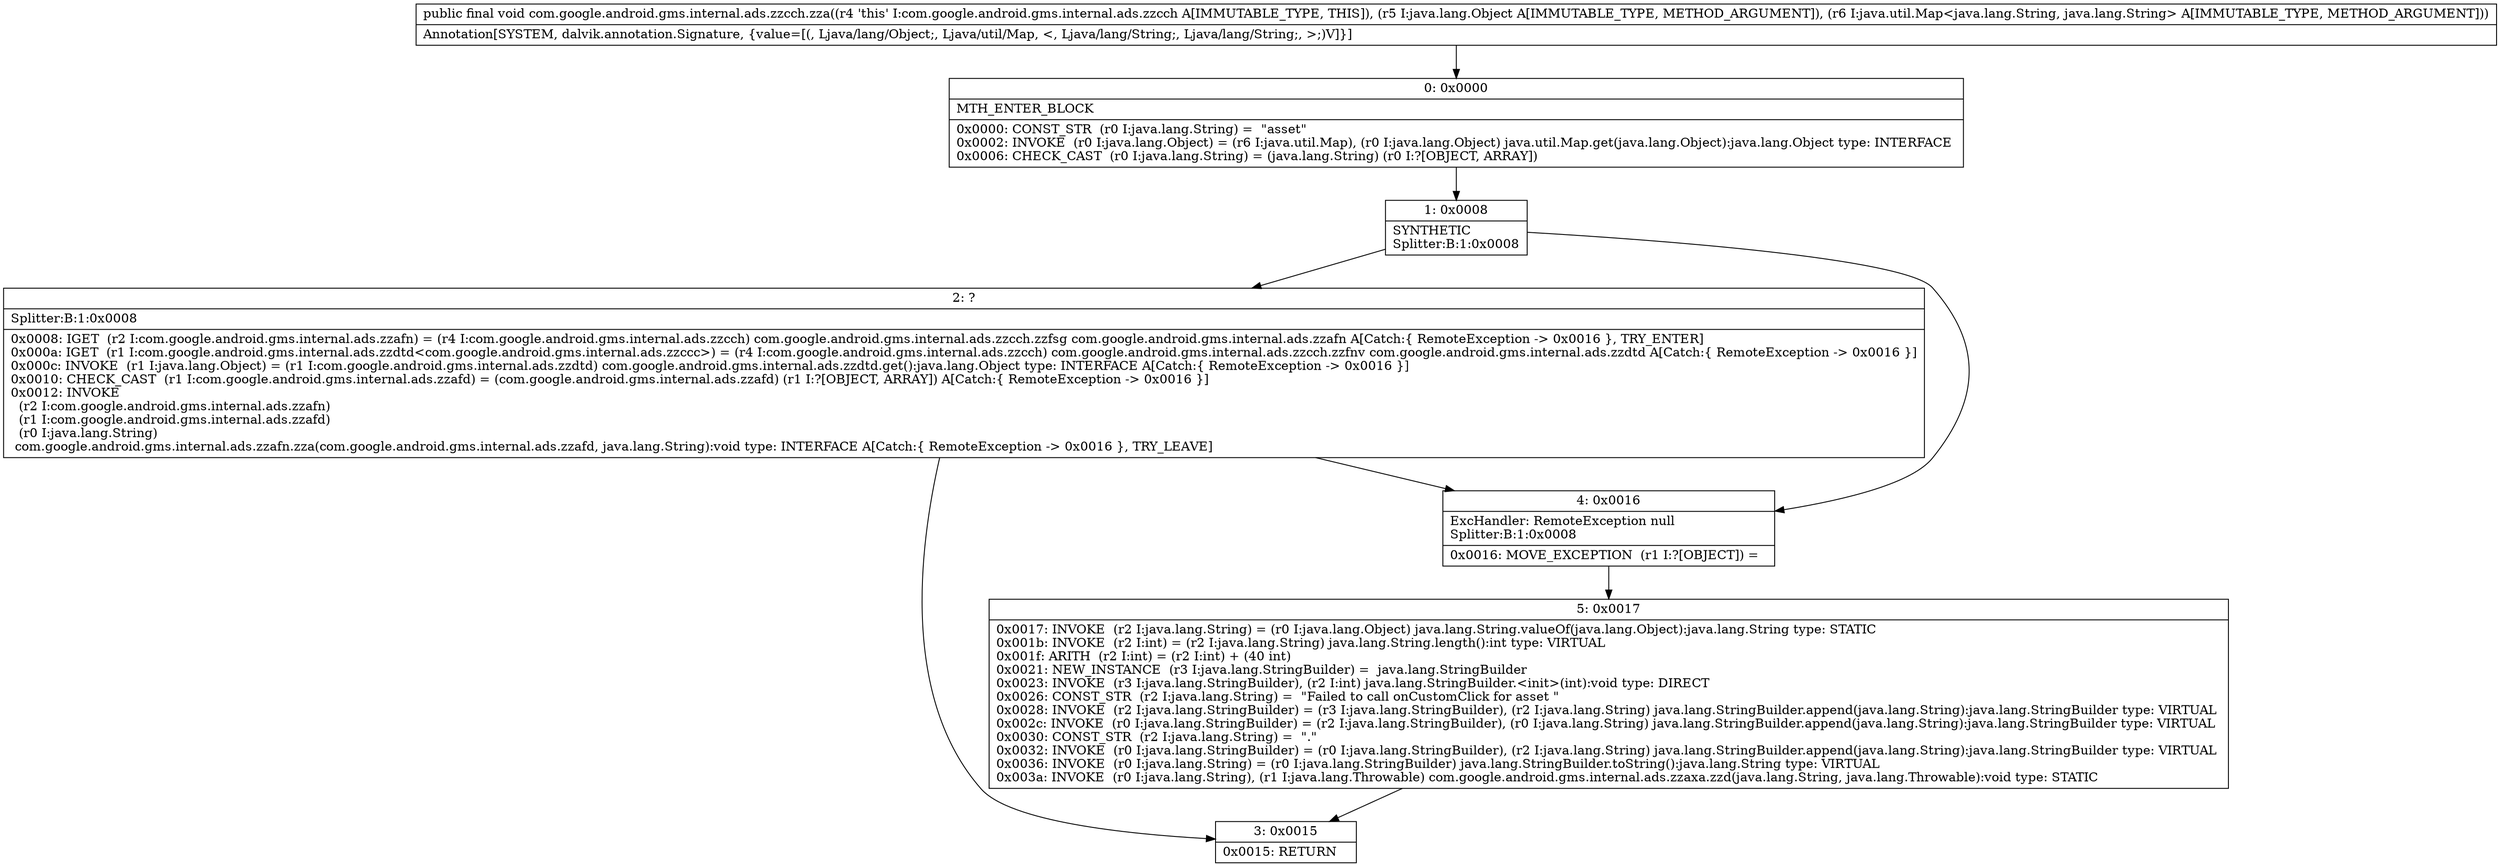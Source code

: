 digraph "CFG forcom.google.android.gms.internal.ads.zzcch.zza(Ljava\/lang\/Object;Ljava\/util\/Map;)V" {
Node_0 [shape=record,label="{0\:\ 0x0000|MTH_ENTER_BLOCK\l|0x0000: CONST_STR  (r0 I:java.lang.String) =  \"asset\" \l0x0002: INVOKE  (r0 I:java.lang.Object) = (r6 I:java.util.Map), (r0 I:java.lang.Object) java.util.Map.get(java.lang.Object):java.lang.Object type: INTERFACE \l0x0006: CHECK_CAST  (r0 I:java.lang.String) = (java.lang.String) (r0 I:?[OBJECT, ARRAY]) \l}"];
Node_1 [shape=record,label="{1\:\ 0x0008|SYNTHETIC\lSplitter:B:1:0x0008\l}"];
Node_2 [shape=record,label="{2\:\ ?|Splitter:B:1:0x0008\l|0x0008: IGET  (r2 I:com.google.android.gms.internal.ads.zzafn) = (r4 I:com.google.android.gms.internal.ads.zzcch) com.google.android.gms.internal.ads.zzcch.zzfsg com.google.android.gms.internal.ads.zzafn A[Catch:\{ RemoteException \-\> 0x0016 \}, TRY_ENTER]\l0x000a: IGET  (r1 I:com.google.android.gms.internal.ads.zzdtd\<com.google.android.gms.internal.ads.zzccc\>) = (r4 I:com.google.android.gms.internal.ads.zzcch) com.google.android.gms.internal.ads.zzcch.zzfnv com.google.android.gms.internal.ads.zzdtd A[Catch:\{ RemoteException \-\> 0x0016 \}]\l0x000c: INVOKE  (r1 I:java.lang.Object) = (r1 I:com.google.android.gms.internal.ads.zzdtd) com.google.android.gms.internal.ads.zzdtd.get():java.lang.Object type: INTERFACE A[Catch:\{ RemoteException \-\> 0x0016 \}]\l0x0010: CHECK_CAST  (r1 I:com.google.android.gms.internal.ads.zzafd) = (com.google.android.gms.internal.ads.zzafd) (r1 I:?[OBJECT, ARRAY]) A[Catch:\{ RemoteException \-\> 0x0016 \}]\l0x0012: INVOKE  \l  (r2 I:com.google.android.gms.internal.ads.zzafn)\l  (r1 I:com.google.android.gms.internal.ads.zzafd)\l  (r0 I:java.lang.String)\l com.google.android.gms.internal.ads.zzafn.zza(com.google.android.gms.internal.ads.zzafd, java.lang.String):void type: INTERFACE A[Catch:\{ RemoteException \-\> 0x0016 \}, TRY_LEAVE]\l}"];
Node_3 [shape=record,label="{3\:\ 0x0015|0x0015: RETURN   \l}"];
Node_4 [shape=record,label="{4\:\ 0x0016|ExcHandler: RemoteException null\lSplitter:B:1:0x0008\l|0x0016: MOVE_EXCEPTION  (r1 I:?[OBJECT]) =  \l}"];
Node_5 [shape=record,label="{5\:\ 0x0017|0x0017: INVOKE  (r2 I:java.lang.String) = (r0 I:java.lang.Object) java.lang.String.valueOf(java.lang.Object):java.lang.String type: STATIC \l0x001b: INVOKE  (r2 I:int) = (r2 I:java.lang.String) java.lang.String.length():int type: VIRTUAL \l0x001f: ARITH  (r2 I:int) = (r2 I:int) + (40 int) \l0x0021: NEW_INSTANCE  (r3 I:java.lang.StringBuilder) =  java.lang.StringBuilder \l0x0023: INVOKE  (r3 I:java.lang.StringBuilder), (r2 I:int) java.lang.StringBuilder.\<init\>(int):void type: DIRECT \l0x0026: CONST_STR  (r2 I:java.lang.String) =  \"Failed to call onCustomClick for asset \" \l0x0028: INVOKE  (r2 I:java.lang.StringBuilder) = (r3 I:java.lang.StringBuilder), (r2 I:java.lang.String) java.lang.StringBuilder.append(java.lang.String):java.lang.StringBuilder type: VIRTUAL \l0x002c: INVOKE  (r0 I:java.lang.StringBuilder) = (r2 I:java.lang.StringBuilder), (r0 I:java.lang.String) java.lang.StringBuilder.append(java.lang.String):java.lang.StringBuilder type: VIRTUAL \l0x0030: CONST_STR  (r2 I:java.lang.String) =  \".\" \l0x0032: INVOKE  (r0 I:java.lang.StringBuilder) = (r0 I:java.lang.StringBuilder), (r2 I:java.lang.String) java.lang.StringBuilder.append(java.lang.String):java.lang.StringBuilder type: VIRTUAL \l0x0036: INVOKE  (r0 I:java.lang.String) = (r0 I:java.lang.StringBuilder) java.lang.StringBuilder.toString():java.lang.String type: VIRTUAL \l0x003a: INVOKE  (r0 I:java.lang.String), (r1 I:java.lang.Throwable) com.google.android.gms.internal.ads.zzaxa.zzd(java.lang.String, java.lang.Throwable):void type: STATIC \l}"];
MethodNode[shape=record,label="{public final void com.google.android.gms.internal.ads.zzcch.zza((r4 'this' I:com.google.android.gms.internal.ads.zzcch A[IMMUTABLE_TYPE, THIS]), (r5 I:java.lang.Object A[IMMUTABLE_TYPE, METHOD_ARGUMENT]), (r6 I:java.util.Map\<java.lang.String, java.lang.String\> A[IMMUTABLE_TYPE, METHOD_ARGUMENT]))  | Annotation[SYSTEM, dalvik.annotation.Signature, \{value=[(, Ljava\/lang\/Object;, Ljava\/util\/Map, \<, Ljava\/lang\/String;, Ljava\/lang\/String;, \>;)V]\}]\l}"];
MethodNode -> Node_0;
Node_0 -> Node_1;
Node_1 -> Node_2;
Node_1 -> Node_4;
Node_2 -> Node_3;
Node_2 -> Node_4;
Node_4 -> Node_5;
Node_5 -> Node_3;
}

